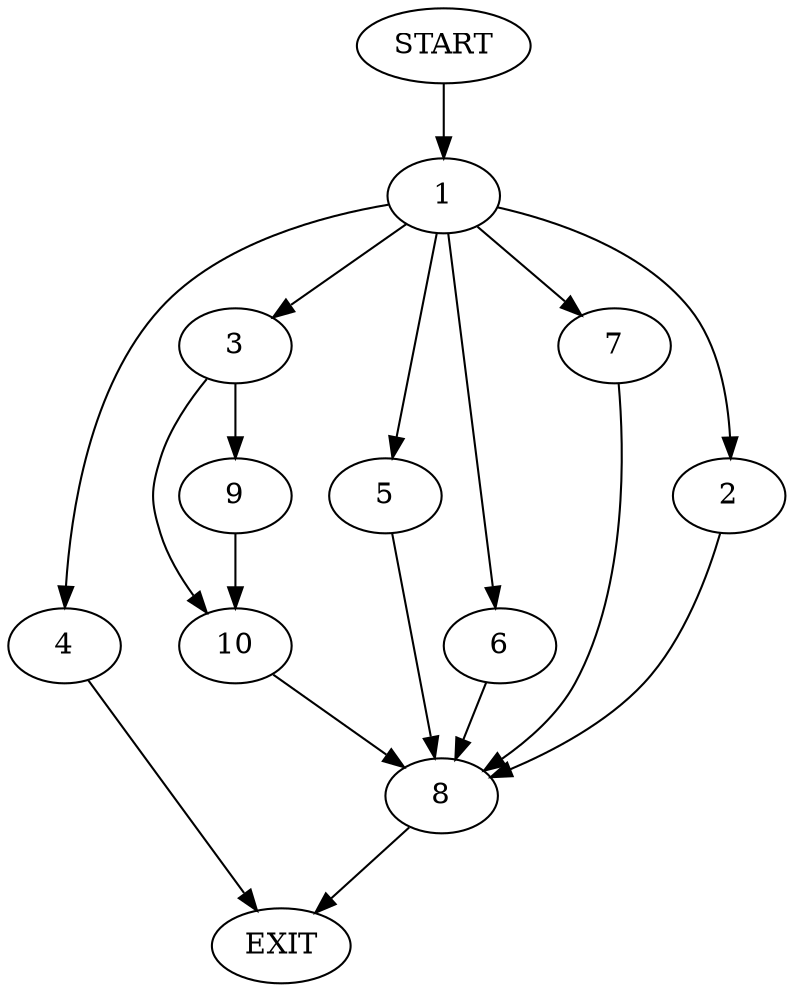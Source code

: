 digraph {
0 [label="START"]
11 [label="EXIT"]
0 -> 1
1 -> 2
1 -> 3
1 -> 4
1 -> 5
1 -> 6
1 -> 7
4 -> 11
7 -> 8
6 -> 8
3 -> 9
3 -> 10
5 -> 8
2 -> 8
10 -> 8
9 -> 10
8 -> 11
}
